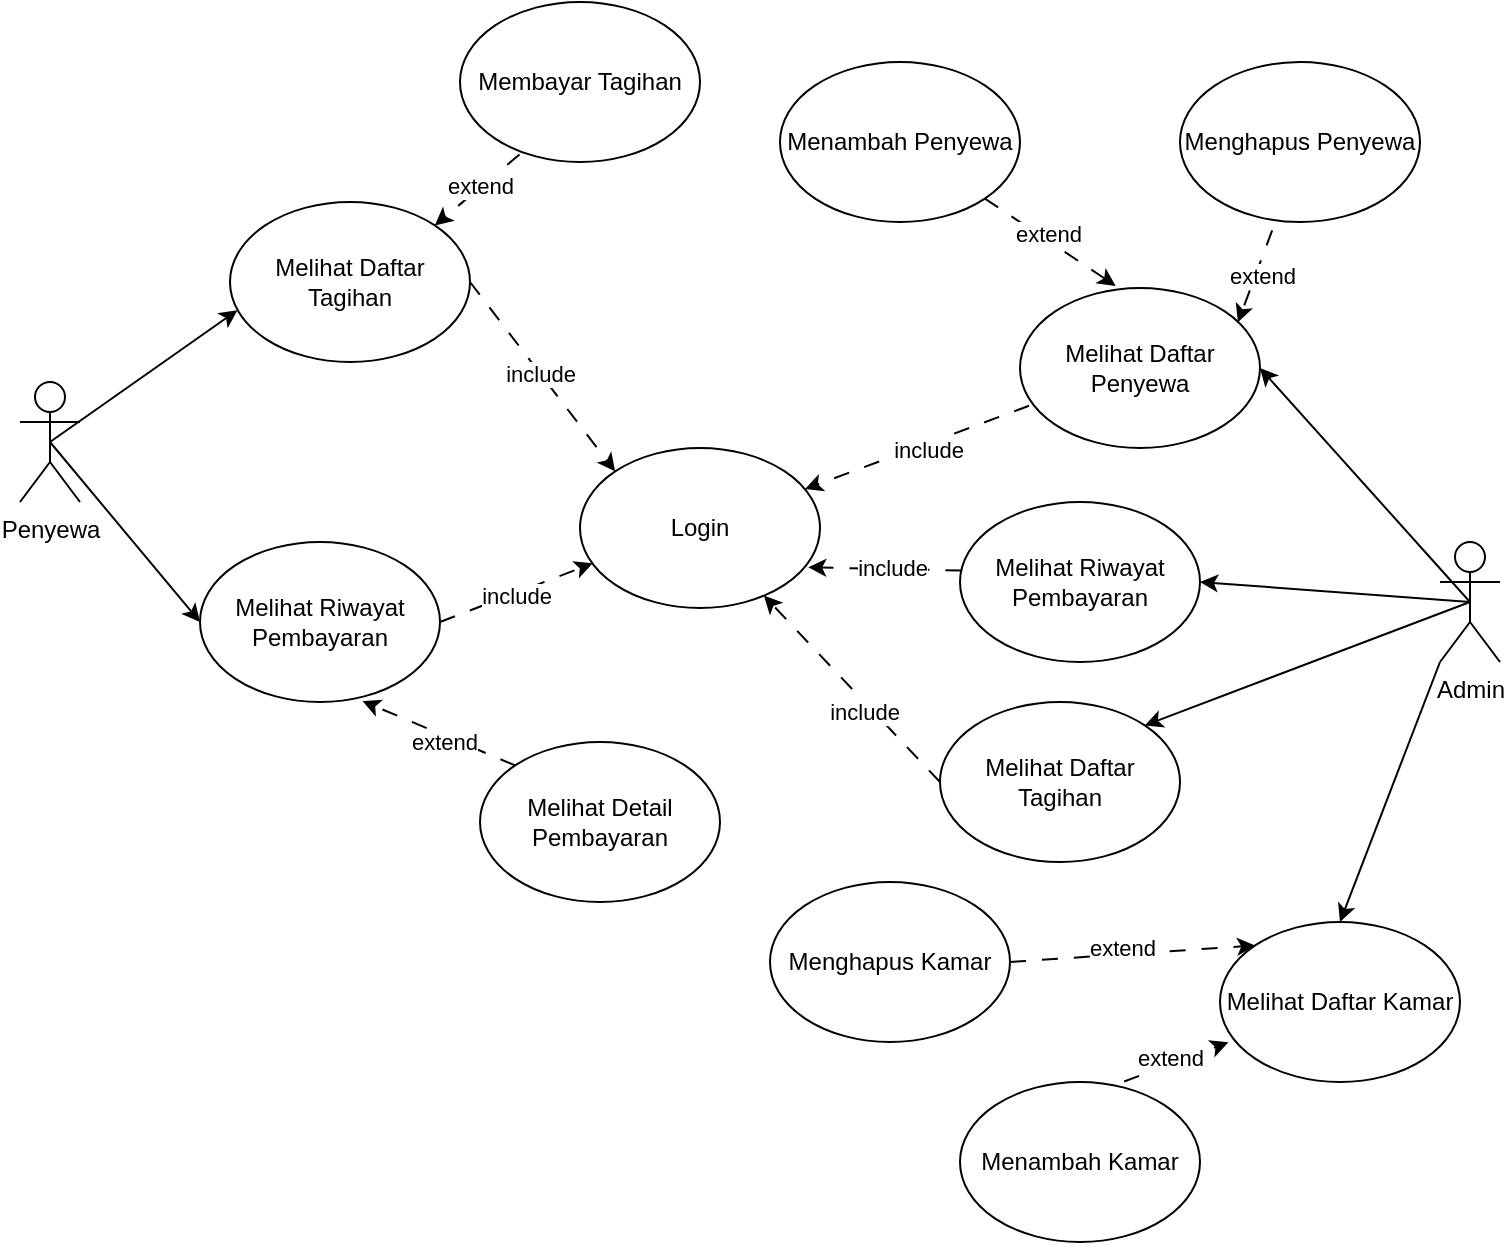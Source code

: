 <mxfile version="24.4.0" type="github">
  <diagram name="Halaman-1" id="odqo5G6KU87LUE8fHCEU">
    <mxGraphModel dx="1035" dy="641" grid="1" gridSize="10" guides="1" tooltips="1" connect="1" arrows="1" fold="1" page="1" pageScale="1" pageWidth="1169" pageHeight="827" math="0" shadow="0">
      <root>
        <mxCell id="0" />
        <mxCell id="1" parent="0" />
        <mxCell id="24-caCGKZ3hmqMoE8zOM-1" value="Admin" style="shape=umlActor;verticalLabelPosition=bottom;verticalAlign=top;html=1;outlineConnect=0;" parent="1" vertex="1">
          <mxGeometry x="860" y="460" width="30" height="60" as="geometry" />
        </mxCell>
        <mxCell id="24-caCGKZ3hmqMoE8zOM-2" value="Penyewa" style="shape=umlActor;verticalLabelPosition=bottom;verticalAlign=top;html=1;outlineConnect=0;" parent="1" vertex="1">
          <mxGeometry x="150" y="380" width="30" height="60" as="geometry" />
        </mxCell>
        <mxCell id="24-caCGKZ3hmqMoE8zOM-4" value="Login" style="ellipse;whiteSpace=wrap;html=1;" parent="1" vertex="1">
          <mxGeometry x="430" y="413" width="120" height="80" as="geometry" />
        </mxCell>
        <mxCell id="24-caCGKZ3hmqMoE8zOM-5" value="Melihat Daftar Penyewa" style="ellipse;whiteSpace=wrap;html=1;" parent="1" vertex="1">
          <mxGeometry x="650" y="333" width="120" height="80" as="geometry" />
        </mxCell>
        <mxCell id="24-caCGKZ3hmqMoE8zOM-6" value="Melihat Riwayat Pembayaran" style="ellipse;whiteSpace=wrap;html=1;" parent="1" vertex="1">
          <mxGeometry x="620" y="440" width="120" height="80" as="geometry" />
        </mxCell>
        <mxCell id="24-caCGKZ3hmqMoE8zOM-7" value="Melihat Daftar Tagihan" style="ellipse;whiteSpace=wrap;html=1;" parent="1" vertex="1">
          <mxGeometry x="610" y="540" width="120" height="80" as="geometry" />
        </mxCell>
        <mxCell id="24-caCGKZ3hmqMoE8zOM-11" value="" style="endArrow=classic;html=1;rounded=0;entryX=1;entryY=0.5;entryDx=0;entryDy=0;exitX=0.5;exitY=0.5;exitDx=0;exitDy=0;exitPerimeter=0;" parent="1" source="24-caCGKZ3hmqMoE8zOM-1" target="24-caCGKZ3hmqMoE8zOM-5" edge="1">
          <mxGeometry width="50" height="50" relative="1" as="geometry">
            <mxPoint x="1070" y="540" as="sourcePoint" />
            <mxPoint x="960" y="550" as="targetPoint" />
          </mxGeometry>
        </mxCell>
        <mxCell id="24-caCGKZ3hmqMoE8zOM-12" value="" style="endArrow=classic;html=1;rounded=0;entryX=1;entryY=0.5;entryDx=0;entryDy=0;exitX=0.5;exitY=0.5;exitDx=0;exitDy=0;exitPerimeter=0;" parent="1" source="24-caCGKZ3hmqMoE8zOM-1" target="24-caCGKZ3hmqMoE8zOM-6" edge="1">
          <mxGeometry width="50" height="50" relative="1" as="geometry">
            <mxPoint x="1105" y="540" as="sourcePoint" />
            <mxPoint x="896" y="562" as="targetPoint" />
          </mxGeometry>
        </mxCell>
        <mxCell id="24-caCGKZ3hmqMoE8zOM-13" value="" style="endArrow=classic;html=1;rounded=0;entryX=1;entryY=0;entryDx=0;entryDy=0;exitX=0.5;exitY=0.5;exitDx=0;exitDy=0;exitPerimeter=0;" parent="1" source="24-caCGKZ3hmqMoE8zOM-1" target="24-caCGKZ3hmqMoE8zOM-7" edge="1">
          <mxGeometry width="50" height="50" relative="1" as="geometry">
            <mxPoint x="1105" y="540" as="sourcePoint" />
            <mxPoint x="892" y="632" as="targetPoint" />
          </mxGeometry>
        </mxCell>
        <mxCell id="24-caCGKZ3hmqMoE8zOM-14" value="" style="endArrow=classic;html=1;rounded=0;entryX=0.951;entryY=0.746;entryDx=0;entryDy=0;exitX=0.006;exitY=0.428;exitDx=0;exitDy=0;dashed=1;dashPattern=8 8;entryPerimeter=0;exitPerimeter=0;" parent="1" source="24-caCGKZ3hmqMoE8zOM-6" target="24-caCGKZ3hmqMoE8zOM-4" edge="1">
          <mxGeometry width="50" height="50" relative="1" as="geometry">
            <mxPoint x="630" y="600" as="sourcePoint" />
            <mxPoint x="680" y="550" as="targetPoint" />
          </mxGeometry>
        </mxCell>
        <mxCell id="24-caCGKZ3hmqMoE8zOM-17" value="include" style="edgeLabel;html=1;align=center;verticalAlign=middle;resizable=0;points=[];" parent="24-caCGKZ3hmqMoE8zOM-14" vertex="1" connectable="0">
          <mxGeometry x="-0.057" y="-1" relative="1" as="geometry">
            <mxPoint x="1" as="offset" />
          </mxGeometry>
        </mxCell>
        <mxCell id="24-caCGKZ3hmqMoE8zOM-15" value="" style="endArrow=classic;html=1;rounded=0;exitX=0.038;exitY=0.736;exitDx=0;exitDy=0;dashed=1;dashPattern=8 8;exitPerimeter=0;" parent="1" source="24-caCGKZ3hmqMoE8zOM-5" target="24-caCGKZ3hmqMoE8zOM-4" edge="1">
          <mxGeometry width="50" height="50" relative="1" as="geometry">
            <mxPoint x="760" y="420" as="sourcePoint" />
            <mxPoint x="592" y="652" as="targetPoint" />
          </mxGeometry>
        </mxCell>
        <mxCell id="24-caCGKZ3hmqMoE8zOM-19" value="include" style="edgeLabel;html=1;align=center;verticalAlign=middle;resizable=0;points=[];" parent="24-caCGKZ3hmqMoE8zOM-15" vertex="1" connectable="0">
          <mxGeometry x="-0.081" y="3" relative="1" as="geometry">
            <mxPoint as="offset" />
          </mxGeometry>
        </mxCell>
        <mxCell id="24-caCGKZ3hmqMoE8zOM-16" value="" style="endArrow=classic;html=1;rounded=0;exitX=0;exitY=0.5;exitDx=0;exitDy=0;dashed=1;dashPattern=8 8;" parent="1" source="24-caCGKZ3hmqMoE8zOM-7" target="24-caCGKZ3hmqMoE8zOM-4" edge="1">
          <mxGeometry width="50" height="50" relative="1" as="geometry">
            <mxPoint x="760" y="550" as="sourcePoint" />
            <mxPoint x="602" y="662" as="targetPoint" />
          </mxGeometry>
        </mxCell>
        <mxCell id="24-caCGKZ3hmqMoE8zOM-20" value="include" style="edgeLabel;html=1;align=center;verticalAlign=middle;resizable=0;points=[];" parent="24-caCGKZ3hmqMoE8zOM-16" vertex="1" connectable="0">
          <mxGeometry x="-0.186" y="4" relative="1" as="geometry">
            <mxPoint as="offset" />
          </mxGeometry>
        </mxCell>
        <mxCell id="24-caCGKZ3hmqMoE8zOM-21" value="Menambah Penyewa" style="ellipse;whiteSpace=wrap;html=1;" parent="1" vertex="1">
          <mxGeometry x="530" y="220" width="120" height="80" as="geometry" />
        </mxCell>
        <mxCell id="24-caCGKZ3hmqMoE8zOM-22" value="Menghapus Penyewa" style="ellipse;whiteSpace=wrap;html=1;" parent="1" vertex="1">
          <mxGeometry x="730" y="220" width="120" height="80" as="geometry" />
        </mxCell>
        <mxCell id="24-caCGKZ3hmqMoE8zOM-26" value="" style="endArrow=classic;html=1;rounded=0;exitX=1;exitY=1;exitDx=0;exitDy=0;dashed=1;dashPattern=8 8;entryX=0.399;entryY=-0.013;entryDx=0;entryDy=0;entryPerimeter=0;" parent="1" source="24-caCGKZ3hmqMoE8zOM-21" target="24-caCGKZ3hmqMoE8zOM-5" edge="1">
          <mxGeometry width="50" height="50" relative="1" as="geometry">
            <mxPoint x="875" y="309" as="sourcePoint" />
            <mxPoint x="668" y="575" as="targetPoint" />
          </mxGeometry>
        </mxCell>
        <mxCell id="24-caCGKZ3hmqMoE8zOM-27" value="extend" style="edgeLabel;html=1;align=center;verticalAlign=middle;resizable=0;points=[];" parent="24-caCGKZ3hmqMoE8zOM-26" vertex="1" connectable="0">
          <mxGeometry x="-0.081" y="3" relative="1" as="geometry">
            <mxPoint as="offset" />
          </mxGeometry>
        </mxCell>
        <mxCell id="24-caCGKZ3hmqMoE8zOM-28" value="" style="endArrow=classic;html=1;rounded=0;exitX=0.384;exitY=1.052;exitDx=0;exitDy=0;dashed=1;dashPattern=8 8;entryX=0.908;entryY=0.214;entryDx=0;entryDy=0;entryPerimeter=0;exitPerimeter=0;" parent="1" source="24-caCGKZ3hmqMoE8zOM-22" target="24-caCGKZ3hmqMoE8zOM-5" edge="1">
          <mxGeometry width="50" height="50" relative="1" as="geometry">
            <mxPoint x="810" y="100" as="sourcePoint" />
            <mxPoint x="930" y="250" as="targetPoint" />
          </mxGeometry>
        </mxCell>
        <mxCell id="24-caCGKZ3hmqMoE8zOM-29" value="extend" style="edgeLabel;html=1;align=center;verticalAlign=middle;resizable=0;points=[];" parent="24-caCGKZ3hmqMoE8zOM-28" vertex="1" connectable="0">
          <mxGeometry x="-0.081" y="3" relative="1" as="geometry">
            <mxPoint as="offset" />
          </mxGeometry>
        </mxCell>
        <mxCell id="24-caCGKZ3hmqMoE8zOM-37" value="Melihat Daftar Tagihan" style="ellipse;whiteSpace=wrap;html=1;" parent="1" vertex="1">
          <mxGeometry x="255" y="290" width="120" height="80" as="geometry" />
        </mxCell>
        <mxCell id="24-caCGKZ3hmqMoE8zOM-38" value="Membayar Tagihan" style="ellipse;whiteSpace=wrap;html=1;" parent="1" vertex="1">
          <mxGeometry x="370" y="190" width="120" height="80" as="geometry" />
        </mxCell>
        <mxCell id="24-caCGKZ3hmqMoE8zOM-39" value="Melihat Riwayat Pembayaran" style="ellipse;whiteSpace=wrap;html=1;" parent="1" vertex="1">
          <mxGeometry x="240" y="460" width="120" height="80" as="geometry" />
        </mxCell>
        <mxCell id="24-caCGKZ3hmqMoE8zOM-41" value="Melihat Detail Pembayaran" style="ellipse;whiteSpace=wrap;html=1;" parent="1" vertex="1">
          <mxGeometry x="380" y="560" width="120" height="80" as="geometry" />
        </mxCell>
        <mxCell id="24-caCGKZ3hmqMoE8zOM-42" value="" style="endArrow=classic;html=1;rounded=0;dashed=1;dashPattern=8 8;entryX=0.677;entryY=0.994;entryDx=0;entryDy=0;entryPerimeter=0;exitX=0;exitY=0;exitDx=0;exitDy=0;" parent="1" source="24-caCGKZ3hmqMoE8zOM-41" target="24-caCGKZ3hmqMoE8zOM-39" edge="1">
          <mxGeometry width="50" height="50" relative="1" as="geometry">
            <mxPoint x="320" y="460" as="sourcePoint" />
            <mxPoint x="441" y="551" as="targetPoint" />
          </mxGeometry>
        </mxCell>
        <mxCell id="24-caCGKZ3hmqMoE8zOM-43" value="extend" style="edgeLabel;html=1;align=center;verticalAlign=middle;resizable=0;points=[];" parent="24-caCGKZ3hmqMoE8zOM-42" vertex="1" connectable="0">
          <mxGeometry x="-0.081" y="3" relative="1" as="geometry">
            <mxPoint as="offset" />
          </mxGeometry>
        </mxCell>
        <mxCell id="24-caCGKZ3hmqMoE8zOM-45" value="" style="endArrow=classic;html=1;rounded=0;entryX=0;entryY=0.5;entryDx=0;entryDy=0;exitX=0.5;exitY=0.5;exitDx=0;exitDy=0;exitPerimeter=0;" parent="1" source="24-caCGKZ3hmqMoE8zOM-2" target="24-caCGKZ3hmqMoE8zOM-39" edge="1">
          <mxGeometry width="50" height="50" relative="1" as="geometry">
            <mxPoint x="430" y="550" as="sourcePoint" />
            <mxPoint x="500" y="400" as="targetPoint" />
          </mxGeometry>
        </mxCell>
        <mxCell id="24-caCGKZ3hmqMoE8zOM-47" value="" style="endArrow=classic;html=1;rounded=0;entryX=0.031;entryY=0.676;entryDx=0;entryDy=0;exitX=0.5;exitY=0.5;exitDx=0;exitDy=0;exitPerimeter=0;entryPerimeter=0;" parent="1" source="24-caCGKZ3hmqMoE8zOM-2" target="24-caCGKZ3hmqMoE8zOM-37" edge="1">
          <mxGeometry width="50" height="50" relative="1" as="geometry">
            <mxPoint x="115" y="420" as="sourcePoint" />
            <mxPoint x="250" y="440" as="targetPoint" />
          </mxGeometry>
        </mxCell>
        <mxCell id="24-caCGKZ3hmqMoE8zOM-48" value="" style="endArrow=classic;html=1;rounded=0;entryX=0;entryY=0;entryDx=0;entryDy=0;exitX=1;exitY=0.5;exitDx=0;exitDy=0;dashed=1;dashPattern=8 8;" parent="1" source="24-caCGKZ3hmqMoE8zOM-37" target="24-caCGKZ3hmqMoE8zOM-4" edge="1">
          <mxGeometry width="50" height="50" relative="1" as="geometry">
            <mxPoint x="849" y="526" as="sourcePoint" />
            <mxPoint x="683" y="460" as="targetPoint" />
          </mxGeometry>
        </mxCell>
        <mxCell id="24-caCGKZ3hmqMoE8zOM-49" value="include" style="edgeLabel;html=1;align=center;verticalAlign=middle;resizable=0;points=[];" parent="24-caCGKZ3hmqMoE8zOM-48" vertex="1" connectable="0">
          <mxGeometry x="-0.057" y="-1" relative="1" as="geometry">
            <mxPoint x="1" as="offset" />
          </mxGeometry>
        </mxCell>
        <mxCell id="24-caCGKZ3hmqMoE8zOM-50" value="" style="endArrow=classic;html=1;rounded=0;exitX=0.248;exitY=0.953;exitDx=0;exitDy=0;dashed=1;dashPattern=8 8;entryX=1;entryY=0;entryDx=0;entryDy=0;exitPerimeter=0;" parent="1" source="24-caCGKZ3hmqMoE8zOM-38" target="24-caCGKZ3hmqMoE8zOM-37" edge="1">
          <mxGeometry width="50" height="50" relative="1" as="geometry">
            <mxPoint x="370" y="280" as="sourcePoint" />
            <mxPoint x="325" y="288" as="targetPoint" />
          </mxGeometry>
        </mxCell>
        <mxCell id="24-caCGKZ3hmqMoE8zOM-51" value="extend" style="edgeLabel;html=1;align=center;verticalAlign=middle;resizable=0;points=[];" parent="24-caCGKZ3hmqMoE8zOM-50" vertex="1" connectable="0">
          <mxGeometry x="-0.057" y="-1" relative="1" as="geometry">
            <mxPoint x="1" as="offset" />
          </mxGeometry>
        </mxCell>
        <mxCell id="24-caCGKZ3hmqMoE8zOM-52" value="" style="endArrow=classic;html=1;rounded=0;entryX=0.053;entryY=0.721;entryDx=0;entryDy=0;exitX=1;exitY=0.5;exitDx=0;exitDy=0;dashed=1;dashPattern=8 8;entryPerimeter=0;" parent="1" source="24-caCGKZ3hmqMoE8zOM-39" target="24-caCGKZ3hmqMoE8zOM-4" edge="1">
          <mxGeometry width="50" height="50" relative="1" as="geometry">
            <mxPoint x="370" y="440" as="sourcePoint" />
            <mxPoint x="570" y="480" as="targetPoint" />
          </mxGeometry>
        </mxCell>
        <mxCell id="24-caCGKZ3hmqMoE8zOM-53" value="include" style="edgeLabel;html=1;align=center;verticalAlign=middle;resizable=0;points=[];" parent="24-caCGKZ3hmqMoE8zOM-52" vertex="1" connectable="0">
          <mxGeometry x="-0.057" y="-1" relative="1" as="geometry">
            <mxPoint x="1" as="offset" />
          </mxGeometry>
        </mxCell>
        <mxCell id="bF2cHZxIdzyqQh2-dYHG-1" value="Melihat Daftar Kamar" style="ellipse;whiteSpace=wrap;html=1;" vertex="1" parent="1">
          <mxGeometry x="750" y="650" width="120" height="80" as="geometry" />
        </mxCell>
        <mxCell id="bF2cHZxIdzyqQh2-dYHG-2" value="" style="endArrow=classic;html=1;rounded=0;entryX=0.5;entryY=0;entryDx=0;entryDy=0;exitX=0;exitY=1;exitDx=0;exitDy=0;exitPerimeter=0;" edge="1" parent="1" source="24-caCGKZ3hmqMoE8zOM-1" target="bF2cHZxIdzyqQh2-dYHG-1">
          <mxGeometry width="50" height="50" relative="1" as="geometry">
            <mxPoint x="885" y="500" as="sourcePoint" />
            <mxPoint x="750" y="490" as="targetPoint" />
          </mxGeometry>
        </mxCell>
        <mxCell id="bF2cHZxIdzyqQh2-dYHG-4" value="Menghapus Kamar" style="ellipse;whiteSpace=wrap;html=1;" vertex="1" parent="1">
          <mxGeometry x="525" y="630" width="120" height="80" as="geometry" />
        </mxCell>
        <mxCell id="bF2cHZxIdzyqQh2-dYHG-5" value="Menambah Kamar" style="ellipse;whiteSpace=wrap;html=1;" vertex="1" parent="1">
          <mxGeometry x="620" y="730" width="120" height="80" as="geometry" />
        </mxCell>
        <mxCell id="bF2cHZxIdzyqQh2-dYHG-7" value="" style="endArrow=classic;html=1;rounded=0;exitX=1;exitY=0.5;exitDx=0;exitDy=0;dashed=1;dashPattern=8 8;entryX=0;entryY=0;entryDx=0;entryDy=0;" edge="1" parent="1" source="bF2cHZxIdzyqQh2-dYHG-4" target="bF2cHZxIdzyqQh2-dYHG-1">
          <mxGeometry width="50" height="50" relative="1" as="geometry">
            <mxPoint x="642" y="298" as="sourcePoint" />
            <mxPoint x="770" y="620" as="targetPoint" />
          </mxGeometry>
        </mxCell>
        <mxCell id="bF2cHZxIdzyqQh2-dYHG-8" value="extend" style="edgeLabel;html=1;align=center;verticalAlign=middle;resizable=0;points=[];" vertex="1" connectable="0" parent="bF2cHZxIdzyqQh2-dYHG-7">
          <mxGeometry x="-0.081" y="3" relative="1" as="geometry">
            <mxPoint as="offset" />
          </mxGeometry>
        </mxCell>
        <mxCell id="bF2cHZxIdzyqQh2-dYHG-9" value="" style="endArrow=classic;html=1;rounded=0;exitX=0.684;exitY=-0.003;exitDx=0;exitDy=0;dashed=1;dashPattern=8 8;entryX=0.035;entryY=0.752;entryDx=0;entryDy=0;exitPerimeter=0;entryPerimeter=0;" edge="1" parent="1" source="bF2cHZxIdzyqQh2-dYHG-5" target="bF2cHZxIdzyqQh2-dYHG-1">
          <mxGeometry width="50" height="50" relative="1" as="geometry">
            <mxPoint x="682" y="682" as="sourcePoint" />
            <mxPoint x="778" y="672" as="targetPoint" />
          </mxGeometry>
        </mxCell>
        <mxCell id="bF2cHZxIdzyqQh2-dYHG-10" value="extend" style="edgeLabel;html=1;align=center;verticalAlign=middle;resizable=0;points=[];" vertex="1" connectable="0" parent="bF2cHZxIdzyqQh2-dYHG-9">
          <mxGeometry x="-0.081" y="3" relative="1" as="geometry">
            <mxPoint as="offset" />
          </mxGeometry>
        </mxCell>
      </root>
    </mxGraphModel>
  </diagram>
</mxfile>
